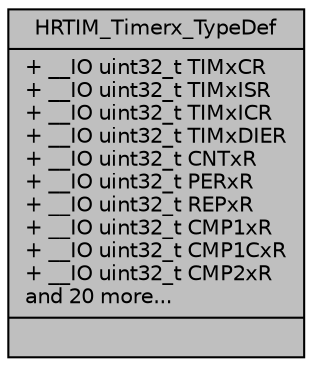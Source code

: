 digraph "HRTIM_Timerx_TypeDef"
{
 // LATEX_PDF_SIZE
  edge [fontname="Helvetica",fontsize="10",labelfontname="Helvetica",labelfontsize="10"];
  node [fontname="Helvetica",fontsize="10",shape=record];
  Node1 [label="{HRTIM_Timerx_TypeDef\n|+ __IO uint32_t TIMxCR\l+ __IO uint32_t TIMxISR\l+ __IO uint32_t TIMxICR\l+ __IO uint32_t TIMxDIER\l+ __IO uint32_t CNTxR\l+ __IO uint32_t PERxR\l+ __IO uint32_t REPxR\l+ __IO uint32_t CMP1xR\l+ __IO uint32_t CMP1CxR\l+ __IO uint32_t CMP2xR\land 20 more...\l|}",height=0.2,width=0.4,color="black", fillcolor="grey75", style="filled", fontcolor="black",tooltip=" "];
}
